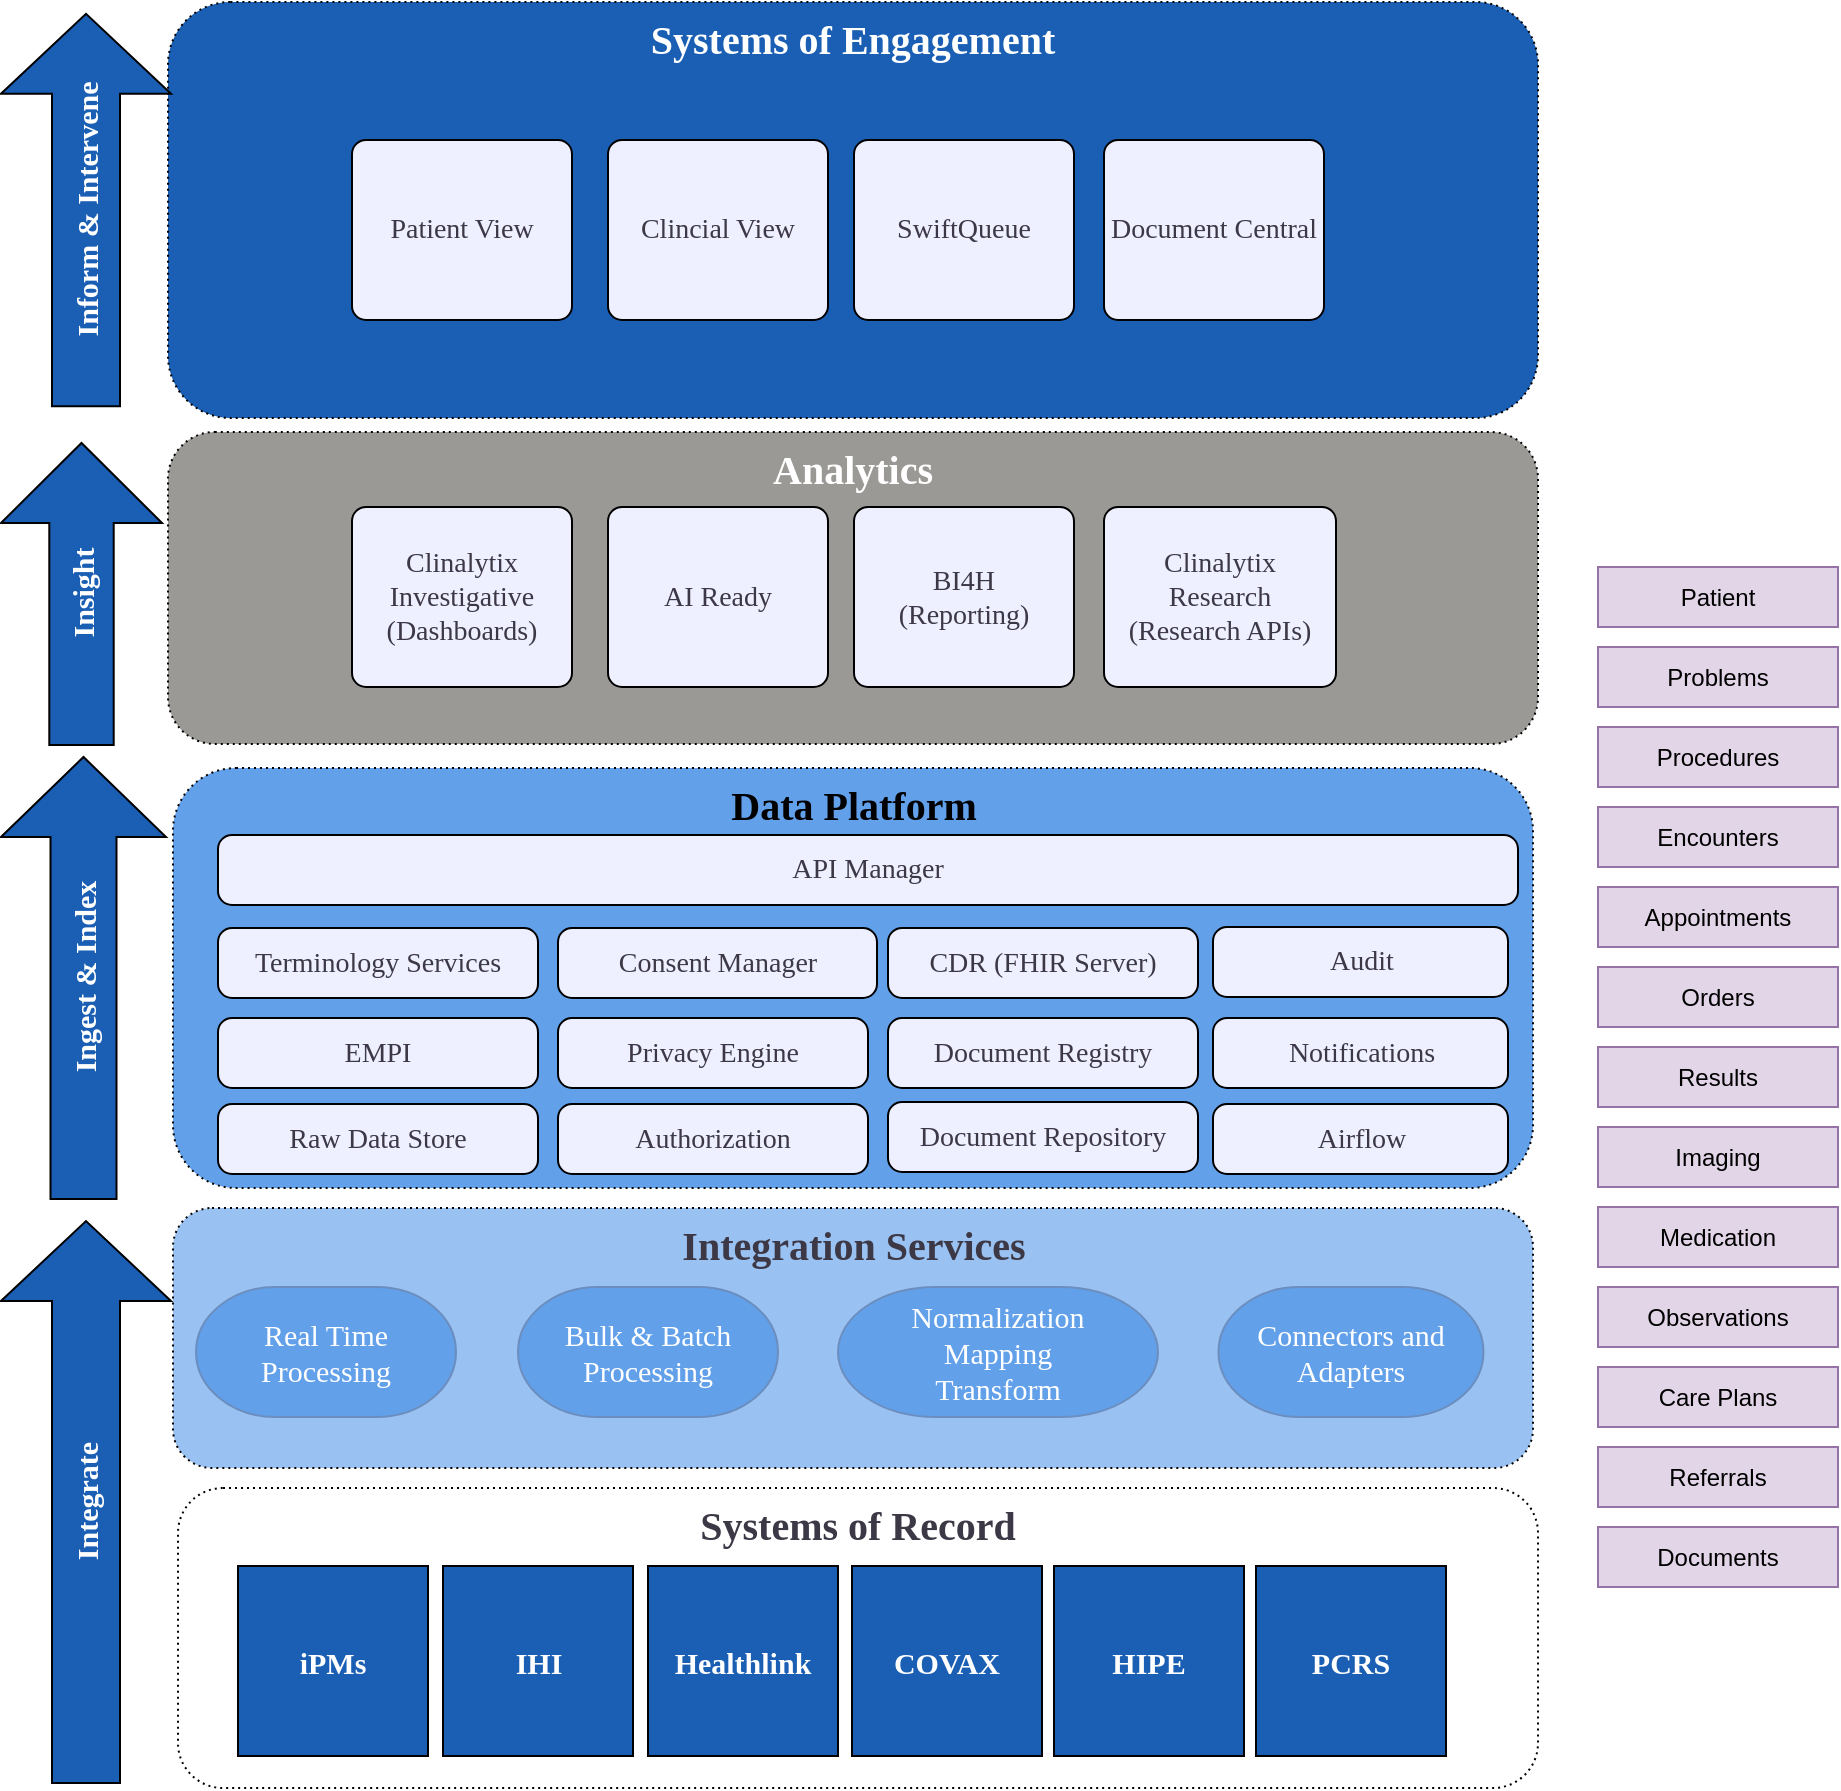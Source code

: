 <mxfile version="21.6.7" type="github">
  <diagram name="Page-1" id="IfO4KlaMefnt0QP_XdHf">
    <mxGraphModel dx="1659" dy="878" grid="0" gridSize="10" guides="1" tooltips="1" connect="1" arrows="1" fold="1" page="0" pageScale="1" pageWidth="827" pageHeight="1169" math="0" shadow="0">
      <root>
        <mxCell id="0" />
        <mxCell id="1" parent="0" />
        <mxCell id="3x7R4wl11121WuhaWvUq-5" value="&lt;div style=&quot;font-size: 20px;&quot;&gt;&lt;b style=&quot;font-size: 20px;&quot;&gt;&lt;font color=&quot;#3d3846&quot; style=&quot;font-size: 20px;&quot;&gt;Systems of Record&lt;/font&gt;&lt;/b&gt;&lt;br style=&quot;font-size: 20px;&quot;&gt;&lt;/div&gt;" style="rounded=1;whiteSpace=wrap;html=1;align=center;verticalAlign=top;dashed=1;dashPattern=1 2;fontFamily=Montserrat;fontSource=https%3A%2F%2Ffonts.googleapis.com%2Fcss%3Ffamily%3DMontserrat;fontSize=20;" parent="1" vertex="1">
          <mxGeometry x="280" y="890" width="680" height="150" as="geometry" />
        </mxCell>
        <mxCell id="ulQrxE13SRcMPfscdwj9-1" value="&lt;font style=&quot;font-size: 15px;&quot; color=&quot;#ffffff&quot;&gt;&lt;span style=&quot;font-size: 15px;&quot;&gt;iPMs&lt;/span&gt;&lt;/font&gt;" style="whiteSpace=wrap;html=1;aspect=fixed;fillColor=#1a5fb4;fontFamily=Montserrat;fontSource=https%3A%2F%2Ffonts.googleapis.com%2Fcss%3Ffamily%3DMontserrat;fontStyle=1;fontSize=15;" parent="1" vertex="1">
          <mxGeometry x="310" y="929" width="95" height="95" as="geometry" />
        </mxCell>
        <mxCell id="ulQrxE13SRcMPfscdwj9-2" value="&lt;font style=&quot;font-size: 15px;&quot; color=&quot;#ffffff&quot;&gt;&lt;span style=&quot;font-size: 15px;&quot;&gt;IHI&lt;/span&gt;&lt;/font&gt;" style="whiteSpace=wrap;html=1;aspect=fixed;fillColor=#1a5fb4;fontFamily=Montserrat;fontSource=https%3A%2F%2Ffonts.googleapis.com%2Fcss%3Ffamily%3DMontserrat;fontStyle=1;fontSize=15;" parent="1" vertex="1">
          <mxGeometry x="412.5" y="929" width="95" height="95" as="geometry" />
        </mxCell>
        <mxCell id="ulQrxE13SRcMPfscdwj9-3" value="Healthlink" style="whiteSpace=wrap;html=1;aspect=fixed;fillColor=#1a5fb4;fontColor=#ffffff;fontSize=15;fontStyle=1;fontFamily=Montserrat;fontSource=https%3A%2F%2Ffonts.googleapis.com%2Fcss%3Ffamily%3DMontserrat;" parent="1" vertex="1">
          <mxGeometry x="515" y="929" width="95" height="95" as="geometry" />
        </mxCell>
        <mxCell id="ulQrxE13SRcMPfscdwj9-4" value="HIPE" style="whiteSpace=wrap;html=1;aspect=fixed;fillColor=#1a5fb4;fontColor=#ffffff;fontSize=15;fontStyle=1;fontFamily=Montserrat;fontSource=https%3A%2F%2Ffonts.googleapis.com%2Fcss%3Ffamily%3DMontserrat;" parent="1" vertex="1">
          <mxGeometry x="718" y="929" width="95" height="95" as="geometry" />
        </mxCell>
        <mxCell id="ulQrxE13SRcMPfscdwj9-36" value="Patient" style="rounded=0;whiteSpace=wrap;html=1;fillColor=#e1d5e7;strokeColor=#9673a6;" parent="1" vertex="1">
          <mxGeometry x="990" y="429.5" width="120" height="30" as="geometry" />
        </mxCell>
        <mxCell id="ulQrxE13SRcMPfscdwj9-37" value="Problems" style="rounded=0;whiteSpace=wrap;html=1;fillColor=#e1d5e7;strokeColor=#9673a6;" parent="1" vertex="1">
          <mxGeometry x="990" y="469.5" width="120" height="30" as="geometry" />
        </mxCell>
        <mxCell id="ulQrxE13SRcMPfscdwj9-38" value="Procedures" style="rounded=0;whiteSpace=wrap;html=1;fillColor=#e1d5e7;strokeColor=#9673a6;" parent="1" vertex="1">
          <mxGeometry x="990" y="509.5" width="120" height="30" as="geometry" />
        </mxCell>
        <mxCell id="ulQrxE13SRcMPfscdwj9-39" value="Encounters" style="rounded=0;whiteSpace=wrap;html=1;fillColor=#e1d5e7;strokeColor=#9673a6;" parent="1" vertex="1">
          <mxGeometry x="990" y="549.5" width="120" height="30" as="geometry" />
        </mxCell>
        <mxCell id="ulQrxE13SRcMPfscdwj9-40" value="Appointments" style="rounded=0;whiteSpace=wrap;html=1;fillColor=#e1d5e7;strokeColor=#9673a6;" parent="1" vertex="1">
          <mxGeometry x="990" y="589.5" width="120" height="30" as="geometry" />
        </mxCell>
        <mxCell id="ulQrxE13SRcMPfscdwj9-41" value="Orders" style="rounded=0;whiteSpace=wrap;html=1;fillColor=#e1d5e7;strokeColor=#9673a6;" parent="1" vertex="1">
          <mxGeometry x="990" y="629.5" width="120" height="30" as="geometry" />
        </mxCell>
        <mxCell id="ulQrxE13SRcMPfscdwj9-42" value="Results" style="rounded=0;whiteSpace=wrap;html=1;fillColor=#e1d5e7;strokeColor=#9673a6;" parent="1" vertex="1">
          <mxGeometry x="990" y="669.5" width="120" height="30" as="geometry" />
        </mxCell>
        <mxCell id="ulQrxE13SRcMPfscdwj9-43" value="Imaging" style="rounded=0;whiteSpace=wrap;html=1;fillColor=#e1d5e7;strokeColor=#9673a6;" parent="1" vertex="1">
          <mxGeometry x="990" y="709.5" width="120" height="30" as="geometry" />
        </mxCell>
        <mxCell id="ulQrxE13SRcMPfscdwj9-44" value="Medication" style="rounded=0;whiteSpace=wrap;html=1;fillColor=#e1d5e7;strokeColor=#9673a6;" parent="1" vertex="1">
          <mxGeometry x="990" y="749.5" width="120" height="30" as="geometry" />
        </mxCell>
        <mxCell id="ulQrxE13SRcMPfscdwj9-45" value="PCRS" style="whiteSpace=wrap;html=1;aspect=fixed;fillColor=#1a5fb4;fontColor=#ffffff;fontSize=15;fontStyle=1;fontFamily=Montserrat;fontSource=https%3A%2F%2Ffonts.googleapis.com%2Fcss%3Ffamily%3DMontserrat;" parent="1" vertex="1">
          <mxGeometry x="819" y="929" width="95" height="95" as="geometry" />
        </mxCell>
        <mxCell id="ulQrxE13SRcMPfscdwj9-49" value="Observations" style="rounded=0;whiteSpace=wrap;html=1;fillColor=#e1d5e7;strokeColor=#9673a6;" parent="1" vertex="1">
          <mxGeometry x="990" y="789.5" width="120" height="30" as="geometry" />
        </mxCell>
        <mxCell id="ulQrxE13SRcMPfscdwj9-50" value="Care Plans" style="rounded=0;whiteSpace=wrap;html=1;fillColor=#e1d5e7;strokeColor=#9673a6;" parent="1" vertex="1">
          <mxGeometry x="990" y="829.5" width="120" height="30" as="geometry" />
        </mxCell>
        <mxCell id="ulQrxE13SRcMPfscdwj9-59" value="Referrals" style="rounded=0;whiteSpace=wrap;html=1;fillColor=#e1d5e7;strokeColor=#9673a6;" parent="1" vertex="1">
          <mxGeometry x="990" y="869.5" width="120" height="30" as="geometry" />
        </mxCell>
        <mxCell id="ulQrxE13SRcMPfscdwj9-60" value="Documents" style="rounded=0;whiteSpace=wrap;html=1;fillColor=#e1d5e7;strokeColor=#9673a6;" parent="1" vertex="1">
          <mxGeometry x="990" y="909.5" width="120" height="30" as="geometry" />
        </mxCell>
        <mxCell id="ulQrxE13SRcMPfscdwj9-67" value="COVAX" style="whiteSpace=wrap;html=1;aspect=fixed;fillColor=#1a5fb4;fontColor=#ffffff;fontSize=15;fontStyle=1;fontFamily=Montserrat;fontSource=https%3A%2F%2Ffonts.googleapis.com%2Fcss%3Ffamily%3DMontserrat;" parent="1" vertex="1">
          <mxGeometry x="617" y="929" width="95" height="95" as="geometry" />
        </mxCell>
        <mxCell id="3x7R4wl11121WuhaWvUq-10" value="&lt;font size=&quot;1&quot; data-font-src=&quot;https://fonts.googleapis.com/css?family=Montserrat&quot; face=&quot;Montserrat&quot; color=&quot;#ffffff&quot;&gt;&lt;b style=&quot;font-size: 15px;&quot;&gt;Integrate&lt;/b&gt;&lt;/font&gt;" style="html=1;shadow=0;dashed=0;align=center;verticalAlign=middle;shape=mxgraph.arrows2.arrow;dy=0.6;dx=40;notch=0;rotation=-90;fillColor=#1a5fb4;" parent="1" vertex="1">
          <mxGeometry x="93.5" y="854.5" width="281" height="85" as="geometry" />
        </mxCell>
        <mxCell id="3x7R4wl11121WuhaWvUq-11" value="&lt;div style=&quot;font-size: 20px;&quot;&gt;&lt;font color=&quot;#3d3846&quot; style=&quot;font-size: 20px;&quot;&gt;&lt;span style=&quot;font-size: 20px;&quot;&gt;Integration Services&lt;/span&gt;&lt;/font&gt;&lt;br style=&quot;font-size: 20px;&quot;&gt;&lt;/div&gt;" style="rounded=1;whiteSpace=wrap;html=1;align=center;verticalAlign=top;dashed=1;dashPattern=1 2;fontFamily=Montserrat;fontSource=https%3A%2F%2Ffonts.googleapis.com%2Fcss%3Ffamily%3DMontserrat;fontSize=20;fillColor=#99c1f1;fontStyle=1" parent="1" vertex="1">
          <mxGeometry x="277.5" y="750" width="680" height="130" as="geometry" />
        </mxCell>
        <mxCell id="3x7R4wl11121WuhaWvUq-13" value="Real Time Processing" style="strokeWidth=1;html=1;shape=mxgraph.flowchart.terminator;whiteSpace=wrap;fillColor=#62a0ea;strokeColor=#6c8ebf;fontFamily=Montserrat;fontSource=https%3A%2F%2Ffonts.googleapis.com%2Fcss%3Ffamily%3DMontserrat;fontSize=15;fontColor=#ffffff;" parent="1" vertex="1">
          <mxGeometry x="289" y="789.5" width="130" height="65" as="geometry" />
        </mxCell>
        <mxCell id="3x7R4wl11121WuhaWvUq-14" value="Bulk &amp;amp; Batch Processing" style="strokeWidth=1;html=1;shape=mxgraph.flowchart.terminator;whiteSpace=wrap;fillColor=#62a0ea;strokeColor=#6c8ebf;fontFamily=Montserrat;fontSource=https%3A%2F%2Ffonts.googleapis.com%2Fcss%3Ffamily%3DMontserrat;fontSize=15;fontColor=#ffffff;" parent="1" vertex="1">
          <mxGeometry x="450" y="789.5" width="130" height="65" as="geometry" />
        </mxCell>
        <mxCell id="3x7R4wl11121WuhaWvUq-15" value="Connectors and Adapters" style="strokeWidth=1;html=1;shape=mxgraph.flowchart.terminator;whiteSpace=wrap;fillColor=#62a0ea;strokeColor=#6c8ebf;fontFamily=Montserrat;fontSource=https%3A%2F%2Ffonts.googleapis.com%2Fcss%3Ffamily%3DMontserrat;fontSize=15;fontColor=#ffffff;" parent="1" vertex="1">
          <mxGeometry x="800.25" y="789.5" width="132.5" height="65" as="geometry" />
        </mxCell>
        <mxCell id="3x7R4wl11121WuhaWvUq-16" value="&lt;div style=&quot;font-size: 20px;&quot;&gt;&lt;font style=&quot;font-size: 20px;&quot;&gt;&lt;b style=&quot;font-size: 20px;&quot;&gt;Systems of Engagement&lt;/b&gt;&lt;/font&gt;&lt;br style=&quot;font-size: 20px;&quot;&gt;&lt;/div&gt;" style="rounded=1;whiteSpace=wrap;html=1;align=center;verticalAlign=top;dashed=1;dashPattern=1 2;fontFamily=Montserrat;fontSource=https%3A%2F%2Ffonts.googleapis.com%2Fcss%3Ffamily%3DMontserrat;fontSize=20;fillColor=#1a5fb4;fontColor=#ffffff;" parent="1" vertex="1">
          <mxGeometry x="275" y="147" width="685" height="208" as="geometry" />
        </mxCell>
        <mxCell id="3x7R4wl11121WuhaWvUq-19" value="&lt;div&gt;Normalization&lt;/div&gt;&lt;div&gt;Mapping&lt;/div&gt;&lt;div&gt;Transform&lt;br&gt;&lt;/div&gt;" style="strokeWidth=1;html=1;shape=mxgraph.flowchart.terminator;whiteSpace=wrap;fillColor=#62a0ea;strokeColor=#6c8ebf;fontFamily=Montserrat;fontSource=https%3A%2F%2Ffonts.googleapis.com%2Fcss%3Ffamily%3DMontserrat;fontSize=15;fontColor=#ffffff;" parent="1" vertex="1">
          <mxGeometry x="610" y="789.5" width="160" height="65" as="geometry" />
        </mxCell>
        <mxCell id="3x7R4wl11121WuhaWvUq-20" value="Data Platform" style="rounded=1;whiteSpace=wrap;html=1;align=center;verticalAlign=top;dashed=1;dashPattern=1 2;fontFamily=Montserrat;fontSource=https%3A%2F%2Ffonts.googleapis.com%2Fcss%3Ffamily%3DMontserrat;fontSize=20;fillColor=#62a0ea;fontStyle=1" parent="1" vertex="1">
          <mxGeometry x="277.5" y="530" width="680" height="210" as="geometry" />
        </mxCell>
        <mxCell id="3x7R4wl11121WuhaWvUq-21" value="&lt;font style=&quot;font-size: 14px;&quot;&gt;API Manager&lt;/font&gt;" style="rounded=1;whiteSpace=wrap;html=1;absoluteArcSize=1;arcSize=14;strokeWidth=1;fillColor=#eeefff;fontColor=#3d3846;fontSize=14;fontFamily=Montserrat;fontSource=https%3A%2F%2Ffonts.googleapis.com%2Fcss%3Ffamily%3DMontserrat;" parent="1" vertex="1">
          <mxGeometry x="300" y="563.5" width="650" height="35" as="geometry" />
        </mxCell>
        <mxCell id="3x7R4wl11121WuhaWvUq-22" value="Raw Data Store" style="rounded=1;whiteSpace=wrap;html=1;absoluteArcSize=1;arcSize=14;strokeWidth=1;fillColor=#eeefff;fontColor=#3d3846;fontSize=14;fontFamily=Montserrat;fontSource=https%3A%2F%2Ffonts.googleapis.com%2Fcss%3Ffamily%3DMontserrat;" parent="1" vertex="1">
          <mxGeometry x="300" y="698" width="160" height="35" as="geometry" />
        </mxCell>
        <mxCell id="3x7R4wl11121WuhaWvUq-23" value="Terminology Services" style="rounded=1;whiteSpace=wrap;html=1;absoluteArcSize=1;arcSize=14;strokeWidth=1;fillColor=#eeefff;fontColor=#3d3846;fontSize=14;fontFamily=Montserrat;fontSource=https%3A%2F%2Ffonts.googleapis.com%2Fcss%3Ffamily%3DMontserrat;" parent="1" vertex="1">
          <mxGeometry x="300" y="610" width="160" height="35" as="geometry" />
        </mxCell>
        <mxCell id="3x7R4wl11121WuhaWvUq-24" value="EMPI" style="rounded=1;whiteSpace=wrap;html=1;absoluteArcSize=1;arcSize=14;strokeWidth=1;fillColor=#eeefff;fontColor=#3d3846;fontSize=14;fontFamily=Montserrat;fontSource=https%3A%2F%2Ffonts.googleapis.com%2Fcss%3Ffamily%3DMontserrat;" parent="1" vertex="1">
          <mxGeometry x="300" y="655" width="160" height="35" as="geometry" />
        </mxCell>
        <mxCell id="3x7R4wl11121WuhaWvUq-25" value="Consent Manager" style="rounded=1;whiteSpace=wrap;html=1;absoluteArcSize=1;arcSize=14;strokeWidth=1;fillColor=#eeefff;fontColor=#3d3846;fontSize=14;fontFamily=Montserrat;fontSource=https%3A%2F%2Ffonts.googleapis.com%2Fcss%3Ffamily%3DMontserrat;" parent="1" vertex="1">
          <mxGeometry x="470" y="610" width="159.5" height="35" as="geometry" />
        </mxCell>
        <mxCell id="3x7R4wl11121WuhaWvUq-26" value="&lt;font color=&quot;#ffffff&quot; face=&quot;Montserrat&quot; style=&quot;font-size: 15px;&quot;&gt;&lt;b style=&quot;font-size: 15px;&quot;&gt;Ingest &amp;amp; Index&lt;br style=&quot;font-size: 15px;&quot;&gt;&lt;/b&gt;&lt;/font&gt;" style="html=1;shadow=0;dashed=0;align=center;verticalAlign=middle;shape=mxgraph.arrows2.arrow;dy=0.6;dx=40;notch=0;rotation=-90;fillColor=#1a5fb4;fontSize=15;" parent="1" vertex="1">
          <mxGeometry x="122.25" y="593.75" width="221" height="82.5" as="geometry" />
        </mxCell>
        <mxCell id="3x7R4wl11121WuhaWvUq-27" value="Privacy Engine" style="rounded=1;whiteSpace=wrap;html=1;absoluteArcSize=1;arcSize=14;strokeWidth=1;fillColor=#eeefff;fontColor=#3d3846;fontSize=14;fontFamily=Montserrat;fontSource=https%3A%2F%2Ffonts.googleapis.com%2Fcss%3Ffamily%3DMontserrat;" parent="1" vertex="1">
          <mxGeometry x="470" y="655" width="155" height="35" as="geometry" />
        </mxCell>
        <mxCell id="3x7R4wl11121WuhaWvUq-28" value="Authorization" style="rounded=1;whiteSpace=wrap;html=1;absoluteArcSize=1;arcSize=14;strokeWidth=1;fillColor=#eeefff;fontColor=#3d3846;fontSize=14;fontFamily=Montserrat;fontSource=https%3A%2F%2Ffonts.googleapis.com%2Fcss%3Ffamily%3DMontserrat;" parent="1" vertex="1">
          <mxGeometry x="470" y="698" width="155" height="35" as="geometry" />
        </mxCell>
        <mxCell id="3x7R4wl11121WuhaWvUq-30" value="CDR (FHIR Server)" style="rounded=1;whiteSpace=wrap;html=1;absoluteArcSize=1;arcSize=14;strokeWidth=1;fillColor=#eeefff;fontColor=#3d3846;fontSize=14;fontFamily=Montserrat;fontSource=https%3A%2F%2Ffonts.googleapis.com%2Fcss%3Ffamily%3DMontserrat;" parent="1" vertex="1">
          <mxGeometry x="635" y="610" width="155" height="35" as="geometry" />
        </mxCell>
        <mxCell id="3x7R4wl11121WuhaWvUq-31" value="Document Registry" style="rounded=1;whiteSpace=wrap;html=1;absoluteArcSize=1;arcSize=14;strokeWidth=1;fillColor=#eeefff;fontColor=#3d3846;fontSize=14;fontFamily=Montserrat;fontSource=https%3A%2F%2Ffonts.googleapis.com%2Fcss%3Ffamily%3DMontserrat;" parent="1" vertex="1">
          <mxGeometry x="635" y="655" width="155" height="35" as="geometry" />
        </mxCell>
        <mxCell id="3x7R4wl11121WuhaWvUq-32" value="Document Repository" style="rounded=1;whiteSpace=wrap;html=1;absoluteArcSize=1;arcSize=14;strokeWidth=1;fillColor=#eeefff;fontColor=#3d3846;fontSize=14;fontFamily=Montserrat;fontSource=https%3A%2F%2Ffonts.googleapis.com%2Fcss%3Ffamily%3DMontserrat;" parent="1" vertex="1">
          <mxGeometry x="635" y="697" width="155" height="35" as="geometry" />
        </mxCell>
        <mxCell id="3x7R4wl11121WuhaWvUq-34" value="Audit" style="rounded=1;whiteSpace=wrap;html=1;absoluteArcSize=1;arcSize=14;strokeWidth=1;fillColor=#eeefff;fontColor=#3d3846;fontSize=14;fontFamily=Montserrat;fontSource=https%3A%2F%2Ffonts.googleapis.com%2Fcss%3Ffamily%3DMontserrat;" parent="1" vertex="1">
          <mxGeometry x="797.5" y="609.5" width="147.5" height="35" as="geometry" />
        </mxCell>
        <mxCell id="_SXIoyWeP93o5Hylsysg-2" value="&lt;div style=&quot;font-size: 20px;&quot;&gt;&lt;b&gt;Analytics&lt;/b&gt;&lt;br style=&quot;font-size: 20px;&quot;&gt;&lt;/div&gt;" style="rounded=1;whiteSpace=wrap;html=1;align=center;verticalAlign=top;dashed=1;dashPattern=1 2;fontFamily=Montserrat;fontSource=https%3A%2F%2Ffonts.googleapis.com%2Fcss%3Ffamily%3DMontserrat;fontSize=20;fillColor=#9a9996;fontColor=#ffffff;" vertex="1" parent="1">
          <mxGeometry x="275" y="362" width="685" height="156" as="geometry" />
        </mxCell>
        <mxCell id="3x7R4wl11121WuhaWvUq-35" value="Notifications" style="rounded=1;whiteSpace=wrap;html=1;absoluteArcSize=1;arcSize=14;strokeWidth=1;fillColor=#eeefff;fontColor=#3d3846;fontSize=14;fontFamily=Montserrat;fontSource=https%3A%2F%2Ffonts.googleapis.com%2Fcss%3Ffamily%3DMontserrat;" parent="1" vertex="1">
          <mxGeometry x="797.5" y="655" width="147.5" height="35" as="geometry" />
        </mxCell>
        <mxCell id="3x7R4wl11121WuhaWvUq-36" value="&lt;font color=&quot;#ffffff&quot; face=&quot;Montserrat&quot;&gt;&lt;b&gt;Inform &amp;amp; Intervene&lt;br&gt;&lt;/b&gt;&lt;/font&gt;" style="html=1;shadow=0;dashed=0;align=center;verticalAlign=middle;shape=mxgraph.arrows2.arrow;dy=0.6;dx=40;notch=0;rotation=-90;fillColor=#1a5fb4;fontSize=15;" parent="1" vertex="1">
          <mxGeometry x="135.88" y="208.5" width="196.25" height="85" as="geometry" />
        </mxCell>
        <mxCell id="3x7R4wl11121WuhaWvUq-37" value="Patient View" style="rounded=1;whiteSpace=wrap;html=1;absoluteArcSize=1;arcSize=14;strokeWidth=1;fillColor=#eeefff;fontColor=#3d3846;fontSize=14;fontFamily=Montserrat;fontSource=https%3A%2F%2Ffonts.googleapis.com%2Fcss%3Ffamily%3DMontserrat;" parent="1" vertex="1">
          <mxGeometry x="367" y="216" width="110" height="90" as="geometry" />
        </mxCell>
        <mxCell id="3x7R4wl11121WuhaWvUq-39" value="Clincial View" style="rounded=1;whiteSpace=wrap;html=1;absoluteArcSize=1;arcSize=14;strokeWidth=1;fillColor=#eeefff;fontColor=#3d3846;fontSize=14;fontFamily=Montserrat;fontSource=https%3A%2F%2Ffonts.googleapis.com%2Fcss%3Ffamily%3DMontserrat;" parent="1" vertex="1">
          <mxGeometry x="495" y="216" width="110" height="90" as="geometry" />
        </mxCell>
        <mxCell id="3x7R4wl11121WuhaWvUq-40" value="SwiftQueue" style="rounded=1;whiteSpace=wrap;html=1;absoluteArcSize=1;arcSize=14;strokeWidth=1;fillColor=#eeefff;fontColor=#3d3846;fontSize=14;fontFamily=Montserrat;fontSource=https%3A%2F%2Ffonts.googleapis.com%2Fcss%3Ffamily%3DMontserrat;" parent="1" vertex="1">
          <mxGeometry x="618" y="216" width="110" height="90" as="geometry" />
        </mxCell>
        <mxCell id="3x7R4wl11121WuhaWvUq-41" value="Document Central" style="rounded=1;whiteSpace=wrap;html=1;absoluteArcSize=1;arcSize=14;strokeWidth=1;fillColor=#eeefff;fontColor=#3d3846;fontSize=14;fontFamily=Montserrat;fontSource=https%3A%2F%2Ffonts.googleapis.com%2Fcss%3Ffamily%3DMontserrat;" parent="1" vertex="1">
          <mxGeometry x="743" y="216" width="110" height="90" as="geometry" />
        </mxCell>
        <mxCell id="3x7R4wl11121WuhaWvUq-42" value="&lt;div&gt;Clinalytix&lt;/div&gt;&lt;div&gt;Investigative&lt;/div&gt;&lt;div&gt;(Dashboards)&lt;br&gt;&lt;/div&gt;" style="rounded=1;whiteSpace=wrap;html=1;absoluteArcSize=1;arcSize=14;strokeWidth=1;fillColor=#eeefff;fontColor=#3d3846;fontSize=14;fontFamily=Montserrat;fontSource=https%3A%2F%2Ffonts.googleapis.com%2Fcss%3Ffamily%3DMontserrat;" parent="1" vertex="1">
          <mxGeometry x="367" y="399.5" width="110" height="90" as="geometry" />
        </mxCell>
        <mxCell id="3x7R4wl11121WuhaWvUq-43" value="Airflow" style="rounded=1;whiteSpace=wrap;html=1;absoluteArcSize=1;arcSize=14;strokeWidth=1;fillColor=#eeefff;fontColor=#3d3846;fontSize=14;fontFamily=Montserrat;fontSource=https%3A%2F%2Ffonts.googleapis.com%2Fcss%3Ffamily%3DMontserrat;" parent="1" vertex="1">
          <mxGeometry x="797.5" y="698" width="147.5" height="35" as="geometry" />
        </mxCell>
        <mxCell id="_SXIoyWeP93o5Hylsysg-1" value="&lt;div&gt;&lt;font color=&quot;#ffffff&quot; face=&quot;Montserrat&quot;&gt;&lt;b&gt;Insight&lt;/b&gt;&lt;/font&gt;&lt;/div&gt;" style="html=1;shadow=0;dashed=0;align=center;verticalAlign=middle;shape=mxgraph.arrows2.arrow;dy=0.6;dx=40;notch=0;rotation=-90;fillColor=#1a5fb4;fontSize=15;" vertex="1" parent="1">
          <mxGeometry x="156.25" y="402.75" width="151" height="80.5" as="geometry" />
        </mxCell>
        <mxCell id="_SXIoyWeP93o5Hylsysg-4" value="AI Ready" style="rounded=1;whiteSpace=wrap;html=1;absoluteArcSize=1;arcSize=14;strokeWidth=1;fillColor=#eeefff;fontColor=#3d3846;fontSize=14;fontFamily=Montserrat;fontSource=https%3A%2F%2Ffonts.googleapis.com%2Fcss%3Ffamily%3DMontserrat;" vertex="1" parent="1">
          <mxGeometry x="495" y="399.5" width="110" height="90" as="geometry" />
        </mxCell>
        <mxCell id="_SXIoyWeP93o5Hylsysg-5" value="BI4H&lt;br&gt;(Reporting)" style="rounded=1;whiteSpace=wrap;html=1;absoluteArcSize=1;arcSize=14;strokeWidth=1;fillColor=#eeefff;fontColor=#3d3846;fontSize=14;fontFamily=Montserrat;fontSource=https%3A%2F%2Ffonts.googleapis.com%2Fcss%3Ffamily%3DMontserrat;" vertex="1" parent="1">
          <mxGeometry x="618" y="399.5" width="110" height="90" as="geometry" />
        </mxCell>
        <mxCell id="_SXIoyWeP93o5Hylsysg-6" value="&lt;div&gt;Clinalytix&lt;/div&gt;&lt;div&gt;Research&lt;/div&gt;&lt;div&gt;(Research APIs)&lt;br&gt;&lt;/div&gt;" style="rounded=1;whiteSpace=wrap;html=1;absoluteArcSize=1;arcSize=14;strokeWidth=1;fillColor=#eeefff;fontColor=#3d3846;fontSize=14;fontFamily=Montserrat;fontSource=https%3A%2F%2Ffonts.googleapis.com%2Fcss%3Ffamily%3DMontserrat;" vertex="1" parent="1">
          <mxGeometry x="743" y="399.5" width="116" height="90" as="geometry" />
        </mxCell>
      </root>
    </mxGraphModel>
  </diagram>
</mxfile>
